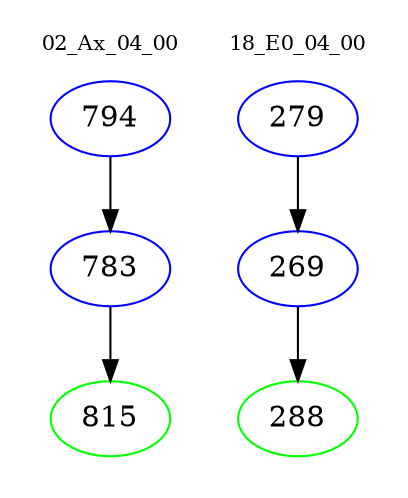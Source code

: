 digraph{
subgraph cluster_0 {
color = white
label = "02_Ax_04_00";
fontsize=10;
T0_794 [label="794", color="blue"]
T0_794 -> T0_783 [color="black"]
T0_783 [label="783", color="blue"]
T0_783 -> T0_815 [color="black"]
T0_815 [label="815", color="green"]
}
subgraph cluster_1 {
color = white
label = "18_E0_04_00";
fontsize=10;
T1_279 [label="279", color="blue"]
T1_279 -> T1_269 [color="black"]
T1_269 [label="269", color="blue"]
T1_269 -> T1_288 [color="black"]
T1_288 [label="288", color="green"]
}
}
